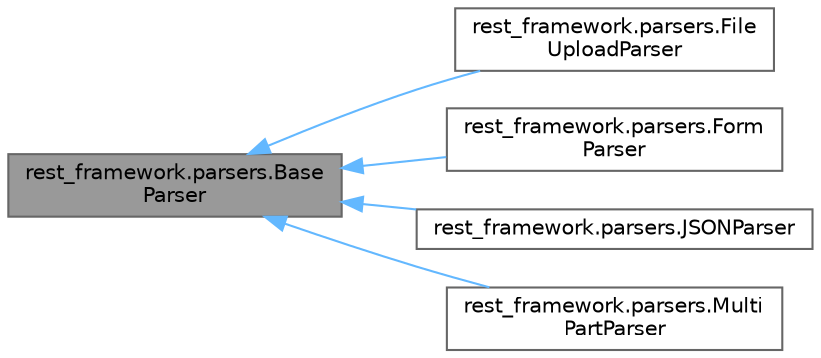 digraph "rest_framework.parsers.BaseParser"
{
 // LATEX_PDF_SIZE
  bgcolor="transparent";
  edge [fontname=Helvetica,fontsize=10,labelfontname=Helvetica,labelfontsize=10];
  node [fontname=Helvetica,fontsize=10,shape=box,height=0.2,width=0.4];
  rankdir="LR";
  Node1 [id="Node000001",label="rest_framework.parsers.Base\lParser",height=0.2,width=0.4,color="gray40", fillcolor="grey60", style="filled", fontcolor="black",tooltip=" "];
  Node1 -> Node2 [id="edge5_Node000001_Node000002",dir="back",color="steelblue1",style="solid",tooltip=" "];
  Node2 [id="Node000002",label="rest_framework.parsers.File\lUploadParser",height=0.2,width=0.4,color="gray40", fillcolor="white", style="filled",URL="$classrest__framework_1_1parsers_1_1FileUploadParser.html",tooltip=" "];
  Node1 -> Node3 [id="edge6_Node000001_Node000003",dir="back",color="steelblue1",style="solid",tooltip=" "];
  Node3 [id="Node000003",label="rest_framework.parsers.Form\lParser",height=0.2,width=0.4,color="gray40", fillcolor="white", style="filled",URL="$classrest__framework_1_1parsers_1_1FormParser.html",tooltip=" "];
  Node1 -> Node4 [id="edge7_Node000001_Node000004",dir="back",color="steelblue1",style="solid",tooltip=" "];
  Node4 [id="Node000004",label="rest_framework.parsers.JSONParser",height=0.2,width=0.4,color="gray40", fillcolor="white", style="filled",URL="$classrest__framework_1_1parsers_1_1JSONParser.html",tooltip=" "];
  Node1 -> Node5 [id="edge8_Node000001_Node000005",dir="back",color="steelblue1",style="solid",tooltip=" "];
  Node5 [id="Node000005",label="rest_framework.parsers.Multi\lPartParser",height=0.2,width=0.4,color="gray40", fillcolor="white", style="filled",URL="$classrest__framework_1_1parsers_1_1MultiPartParser.html",tooltip=" "];
}

